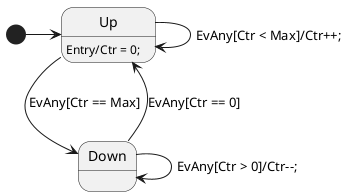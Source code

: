 @startuml
[*] -r-> Up
Up --> Up : EvAny[Ctr < Max]/Ctr++;
Up --> Down : EvAny[Ctr == Max]
Down --> Down : EvAny[Ctr > 0]/Ctr--;
Down --> Up : EvAny[Ctr == 0]
Up : Entry/Ctr = 0;
@enduml
